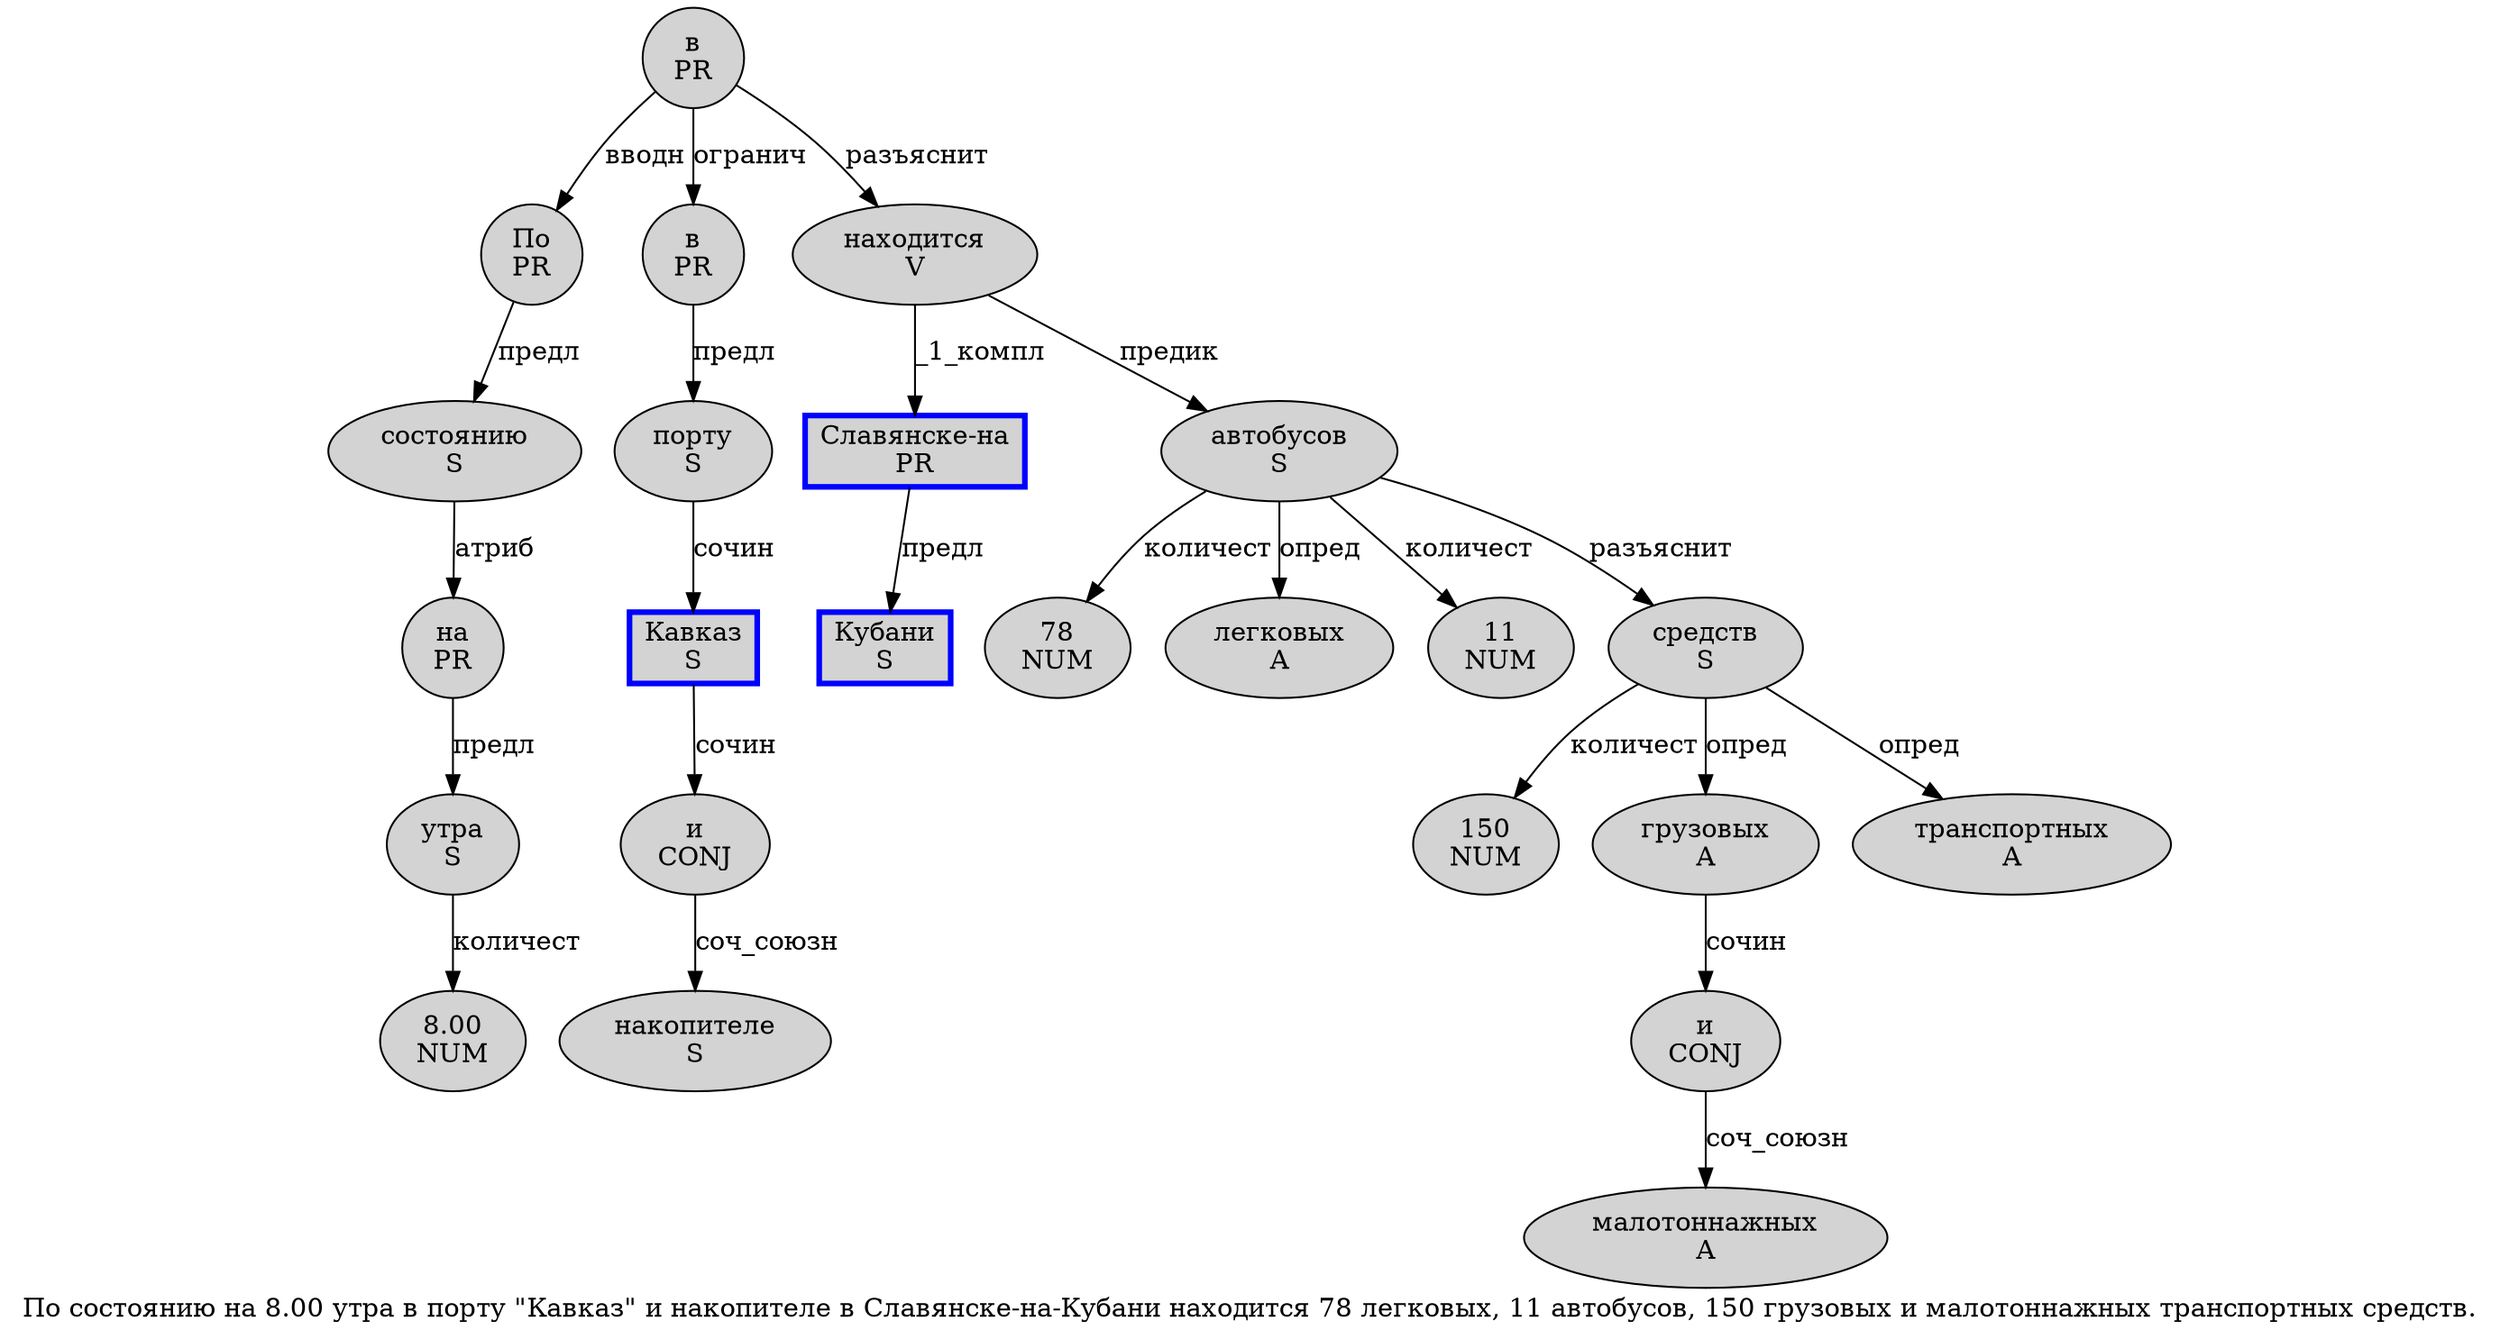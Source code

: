 digraph SENTENCE_374 {
	graph [label="По состоянию на 8.00 утра в порту \"Кавказ\" и накопителе в Славянске-на-Кубани находится 78 легковых, 11 автобусов, 150 грузовых и малотоннажных транспортных средств."]
	node [style=filled]
		0 [label="По
PR" color="" fillcolor=lightgray penwidth=1 shape=ellipse]
		1 [label="состоянию
S" color="" fillcolor=lightgray penwidth=1 shape=ellipse]
		2 [label="на
PR" color="" fillcolor=lightgray penwidth=1 shape=ellipse]
		3 [label="8.00
NUM" color="" fillcolor=lightgray penwidth=1 shape=ellipse]
		4 [label="утра
S" color="" fillcolor=lightgray penwidth=1 shape=ellipse]
		5 [label="в
PR" color="" fillcolor=lightgray penwidth=1 shape=ellipse]
		6 [label="порту
S" color="" fillcolor=lightgray penwidth=1 shape=ellipse]
		8 [label="Кавказ
S" color=blue fillcolor=lightgray penwidth=3 shape=box]
		10 [label="и
CONJ" color="" fillcolor=lightgray penwidth=1 shape=ellipse]
		11 [label="накопителе
S" color="" fillcolor=lightgray penwidth=1 shape=ellipse]
		12 [label="в
PR" color="" fillcolor=lightgray penwidth=1 shape=ellipse]
		13 [label="Славянске-на
PR" color=blue fillcolor=lightgray penwidth=3 shape=box]
		15 [label="Кубани
S" color=blue fillcolor=lightgray penwidth=3 shape=box]
		16 [label="находится
V" color="" fillcolor=lightgray penwidth=1 shape=ellipse]
		17 [label="78
NUM" color="" fillcolor=lightgray penwidth=1 shape=ellipse]
		18 [label="легковых
A" color="" fillcolor=lightgray penwidth=1 shape=ellipse]
		20 [label="11
NUM" color="" fillcolor=lightgray penwidth=1 shape=ellipse]
		21 [label="автобусов
S" color="" fillcolor=lightgray penwidth=1 shape=ellipse]
		23 [label="150
NUM" color="" fillcolor=lightgray penwidth=1 shape=ellipse]
		24 [label="грузовых
A" color="" fillcolor=lightgray penwidth=1 shape=ellipse]
		25 [label="и
CONJ" color="" fillcolor=lightgray penwidth=1 shape=ellipse]
		26 [label="малотоннажных
A" color="" fillcolor=lightgray penwidth=1 shape=ellipse]
		27 [label="транспортных
A" color="" fillcolor=lightgray penwidth=1 shape=ellipse]
		28 [label="средств
S" color="" fillcolor=lightgray penwidth=1 shape=ellipse]
			13 -> 15 [label="предл"]
			6 -> 8 [label="сочин"]
			10 -> 11 [label="соч_союзн"]
			8 -> 10 [label="сочин"]
			1 -> 2 [label="атриб"]
			16 -> 13 [label="_1_компл"]
			16 -> 21 [label="предик"]
			24 -> 25 [label="сочин"]
			21 -> 17 [label="количест"]
			21 -> 18 [label="опред"]
			21 -> 20 [label="количест"]
			21 -> 28 [label="разъяснит"]
			12 -> 0 [label="вводн"]
			12 -> 5 [label="огранич"]
			12 -> 16 [label="разъяснит"]
			28 -> 23 [label="количест"]
			28 -> 24 [label="опред"]
			28 -> 27 [label="опред"]
			25 -> 26 [label="соч_союзн"]
			0 -> 1 [label="предл"]
			5 -> 6 [label="предл"]
			2 -> 4 [label="предл"]
			4 -> 3 [label="количест"]
}